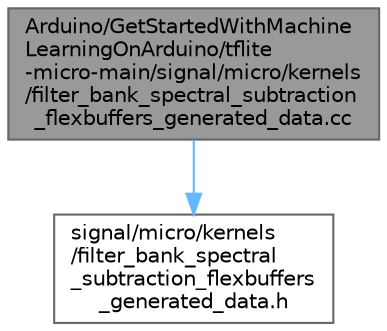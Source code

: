 digraph "Arduino/GetStartedWithMachineLearningOnArduino/tflite-micro-main/signal/micro/kernels/filter_bank_spectral_subtraction_flexbuffers_generated_data.cc"
{
 // LATEX_PDF_SIZE
  bgcolor="transparent";
  edge [fontname=Helvetica,fontsize=10,labelfontname=Helvetica,labelfontsize=10];
  node [fontname=Helvetica,fontsize=10,shape=box,height=0.2,width=0.4];
  Node1 [id="Node000001",label="Arduino/GetStartedWithMachine\lLearningOnArduino/tflite\l-micro-main/signal/micro/kernels\l/filter_bank_spectral_subtraction\l_flexbuffers_generated_data.cc",height=0.2,width=0.4,color="gray40", fillcolor="grey60", style="filled", fontcolor="black",tooltip=" "];
  Node1 -> Node2 [id="edge1_Node000001_Node000002",color="steelblue1",style="solid",tooltip=" "];
  Node2 [id="Node000002",label="signal/micro/kernels\l/filter_bank_spectral\l_subtraction_flexbuffers\l_generated_data.h",height=0.2,width=0.4,color="grey40", fillcolor="white", style="filled",URL="$filter__bank__spectral__subtraction__flexbuffers__generated__data_8h.html",tooltip=" "];
}
